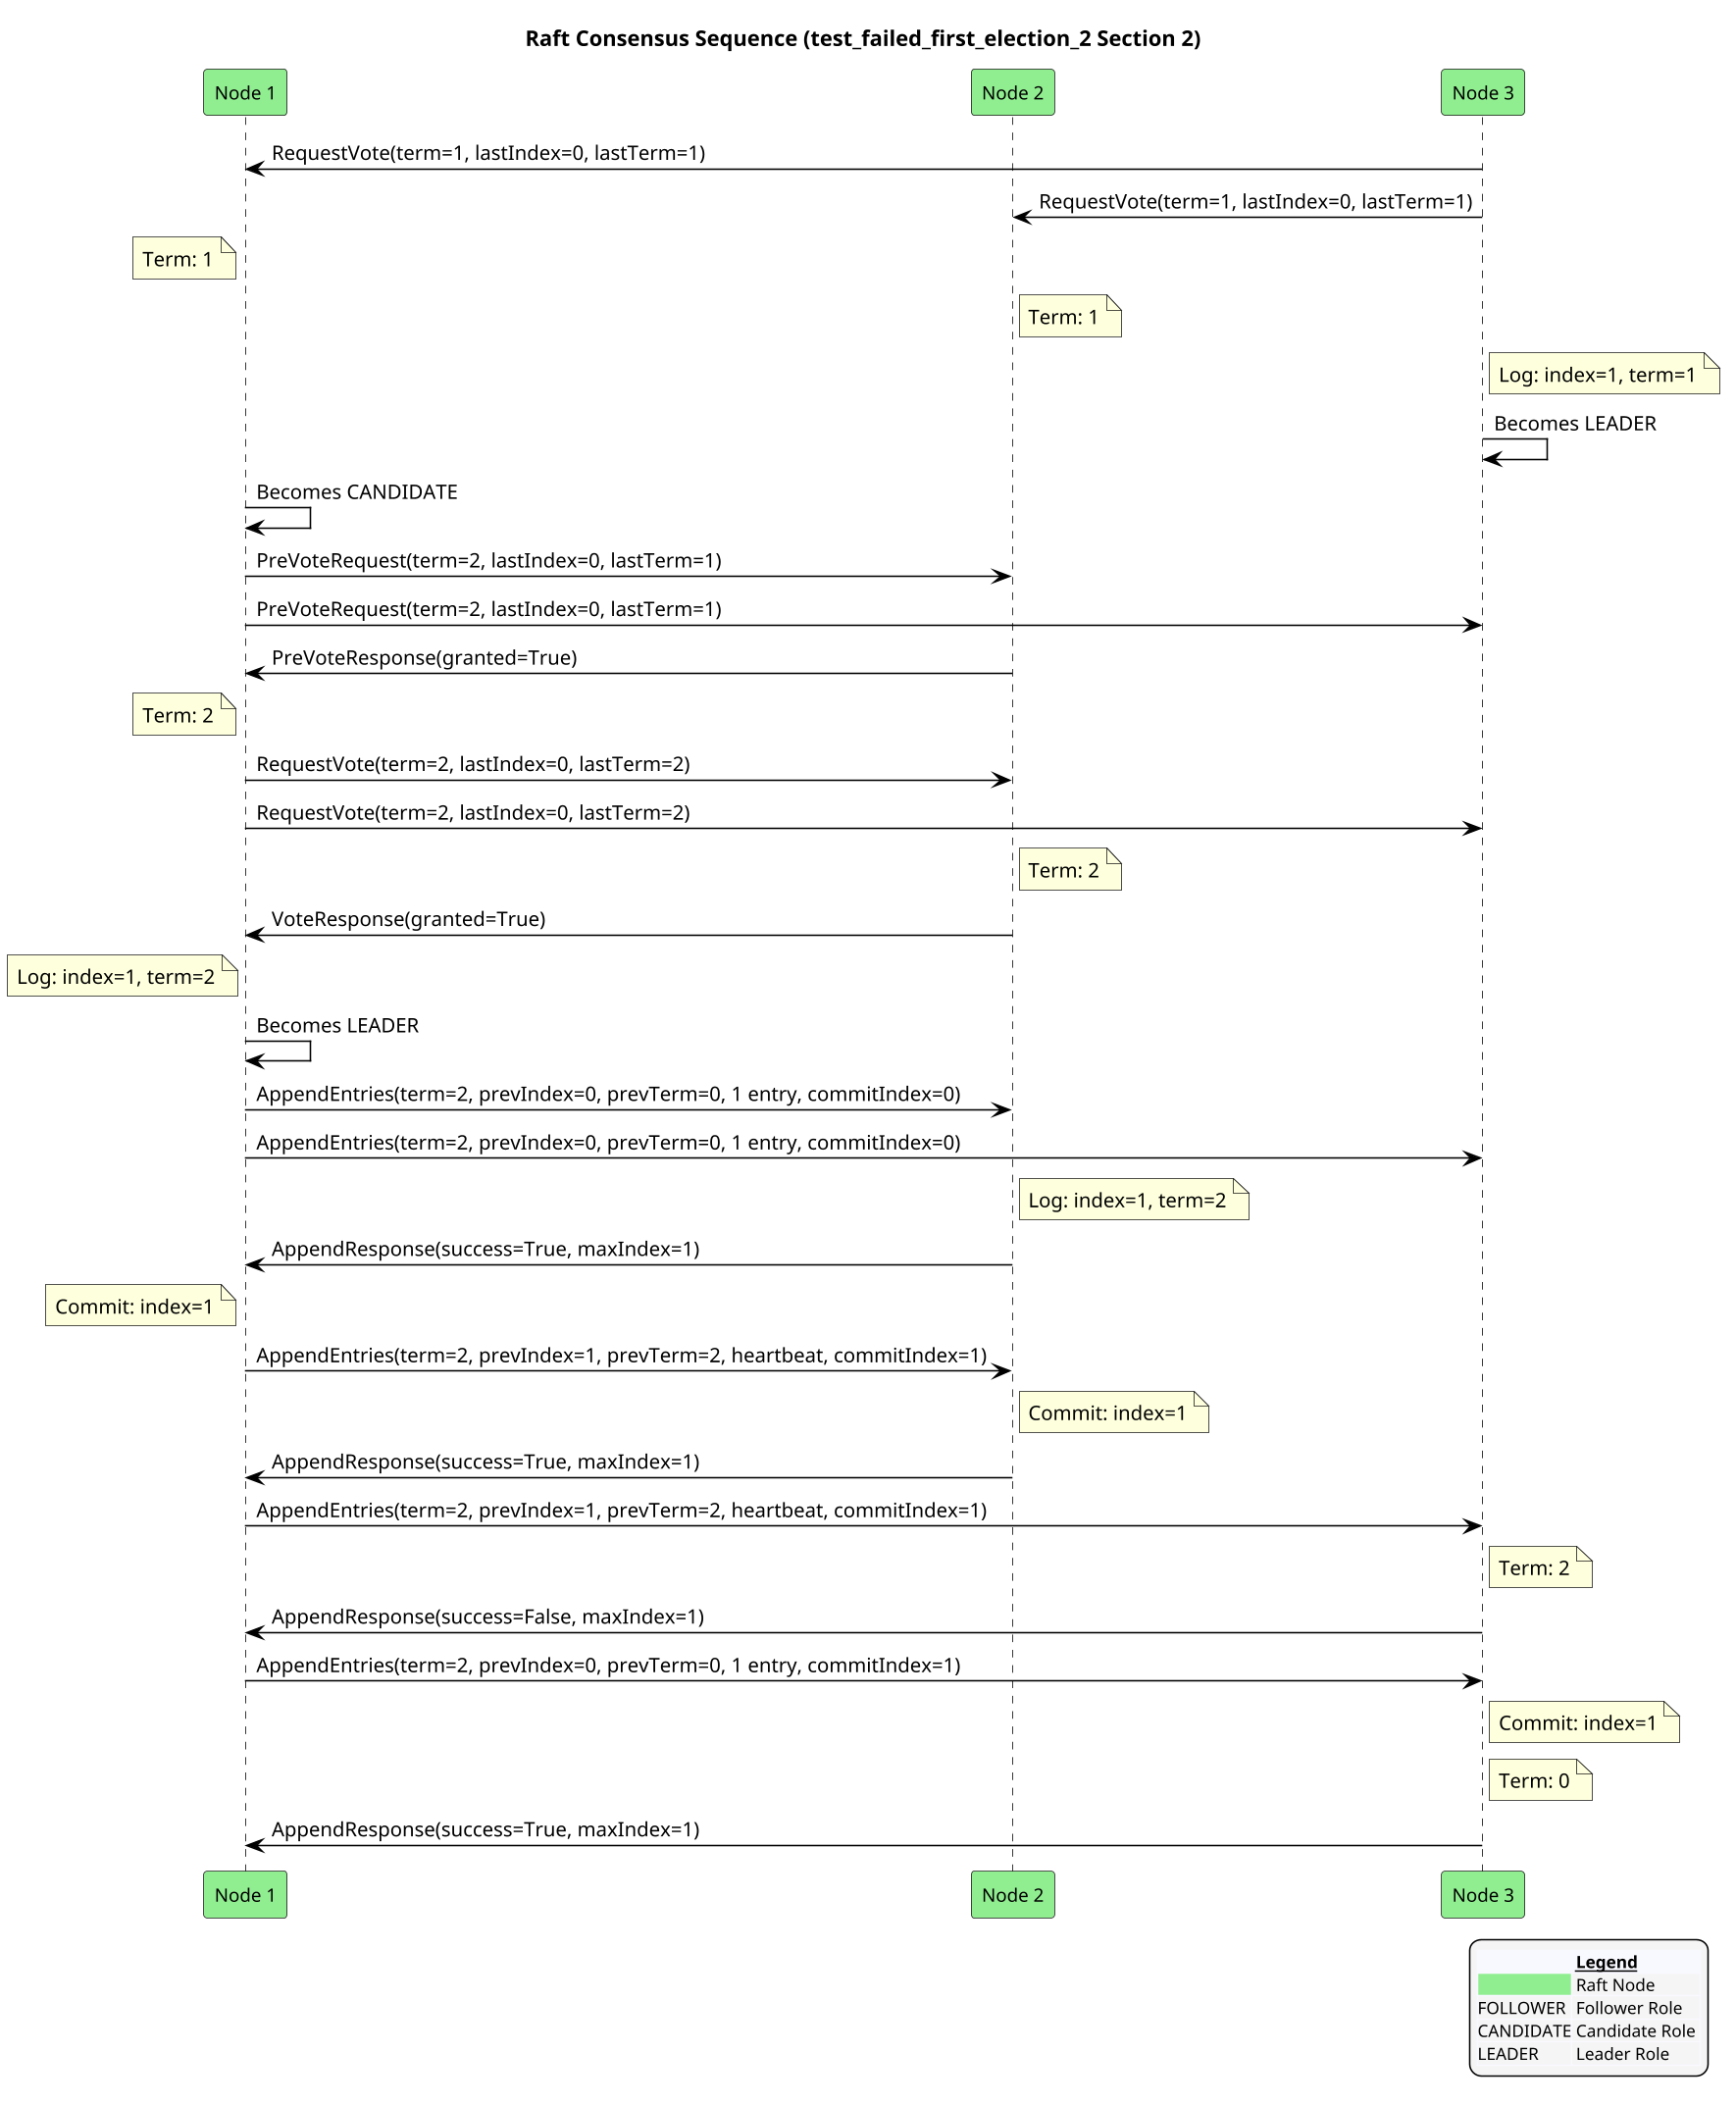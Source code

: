 @startuml
!pragma ratio 0.7
skinparam dpi 150
skinparam monochrome false
skinparam sequence {
  ArrowColor Black
  ActorBorderColor Black
  LifeLineBorderColor Black
  ParticipantFontSize 12
  Padding 10
}
skinparam legend {
  BackgroundColor #F5F5F5
  FontSize 11
}
title Raft Consensus Sequence (test_failed_first_election_2 Section 2)

participant "Node 1" as n1 order 10 #Lightgreen
participant "Node 2" as n2 order 20 #Lightgreen
participant "Node 3" as n3 order 30 #Lightgreen
n3 -> n1: RequestVote(term=1, lastIndex=0, lastTerm=1)
n3 -> n2: RequestVote(term=1, lastIndex=0, lastTerm=1)
note left of n1: Term: 1
note right of n2: Term: 1
note right of n3: Log: index=1, term=1
n3 -> n3: Becomes LEADER
n1 -> n1: Becomes CANDIDATE
n1 -> n2: PreVoteRequest(term=2, lastIndex=0, lastTerm=1)
n1 -> n3: PreVoteRequest(term=2, lastIndex=0, lastTerm=1)
n2 -> n1: PreVoteResponse(granted=True)
note left of n1: Term: 2
n1 -> n2: RequestVote(term=2, lastIndex=0, lastTerm=2)
n1 -> n3: RequestVote(term=2, lastIndex=0, lastTerm=2)
note right of n2: Term: 2
n2 -> n1: VoteResponse(granted=True)
note left of n1: Log: index=1, term=2
n1 -> n1: Becomes LEADER
n1 -> n2: AppendEntries(term=2, prevIndex=0, prevTerm=0, 1 entry, commitIndex=0)
n1 -> n3: AppendEntries(term=2, prevIndex=0, prevTerm=0, 1 entry, commitIndex=0)
note right of n2: Log: index=1, term=2
n2 -> n1: AppendResponse(success=True, maxIndex=1)
note left of n1: Commit: index=1
n1 -> n2: AppendEntries(term=2, prevIndex=1, prevTerm=2, heartbeat, commitIndex=1)
note right of n2: Commit: index=1
n2 -> n1: AppendResponse(success=True, maxIndex=1)
n1 -> n3: AppendEntries(term=2, prevIndex=1, prevTerm=2, heartbeat, commitIndex=1)
note right of n3: Term: 2
n3 -> n1: AppendResponse(success=False, maxIndex=1)
n1 -> n3: AppendEntries(term=2, prevIndex=0, prevTerm=0, 1 entry, commitIndex=1)
note right of n3: Commit: index=1
note right of n3: Term: 0
n3 -> n1: AppendResponse(success=True, maxIndex=1)

legend right
  <#GhostWhite,#GhostWhite>|      |= __Legend__ |
  |<#Lightgreen>| Raft Node |
  |FOLLOWER| Follower Role |
  |CANDIDATE| Candidate Role |
  |LEADER| Leader Role |
endlegend
@enduml
